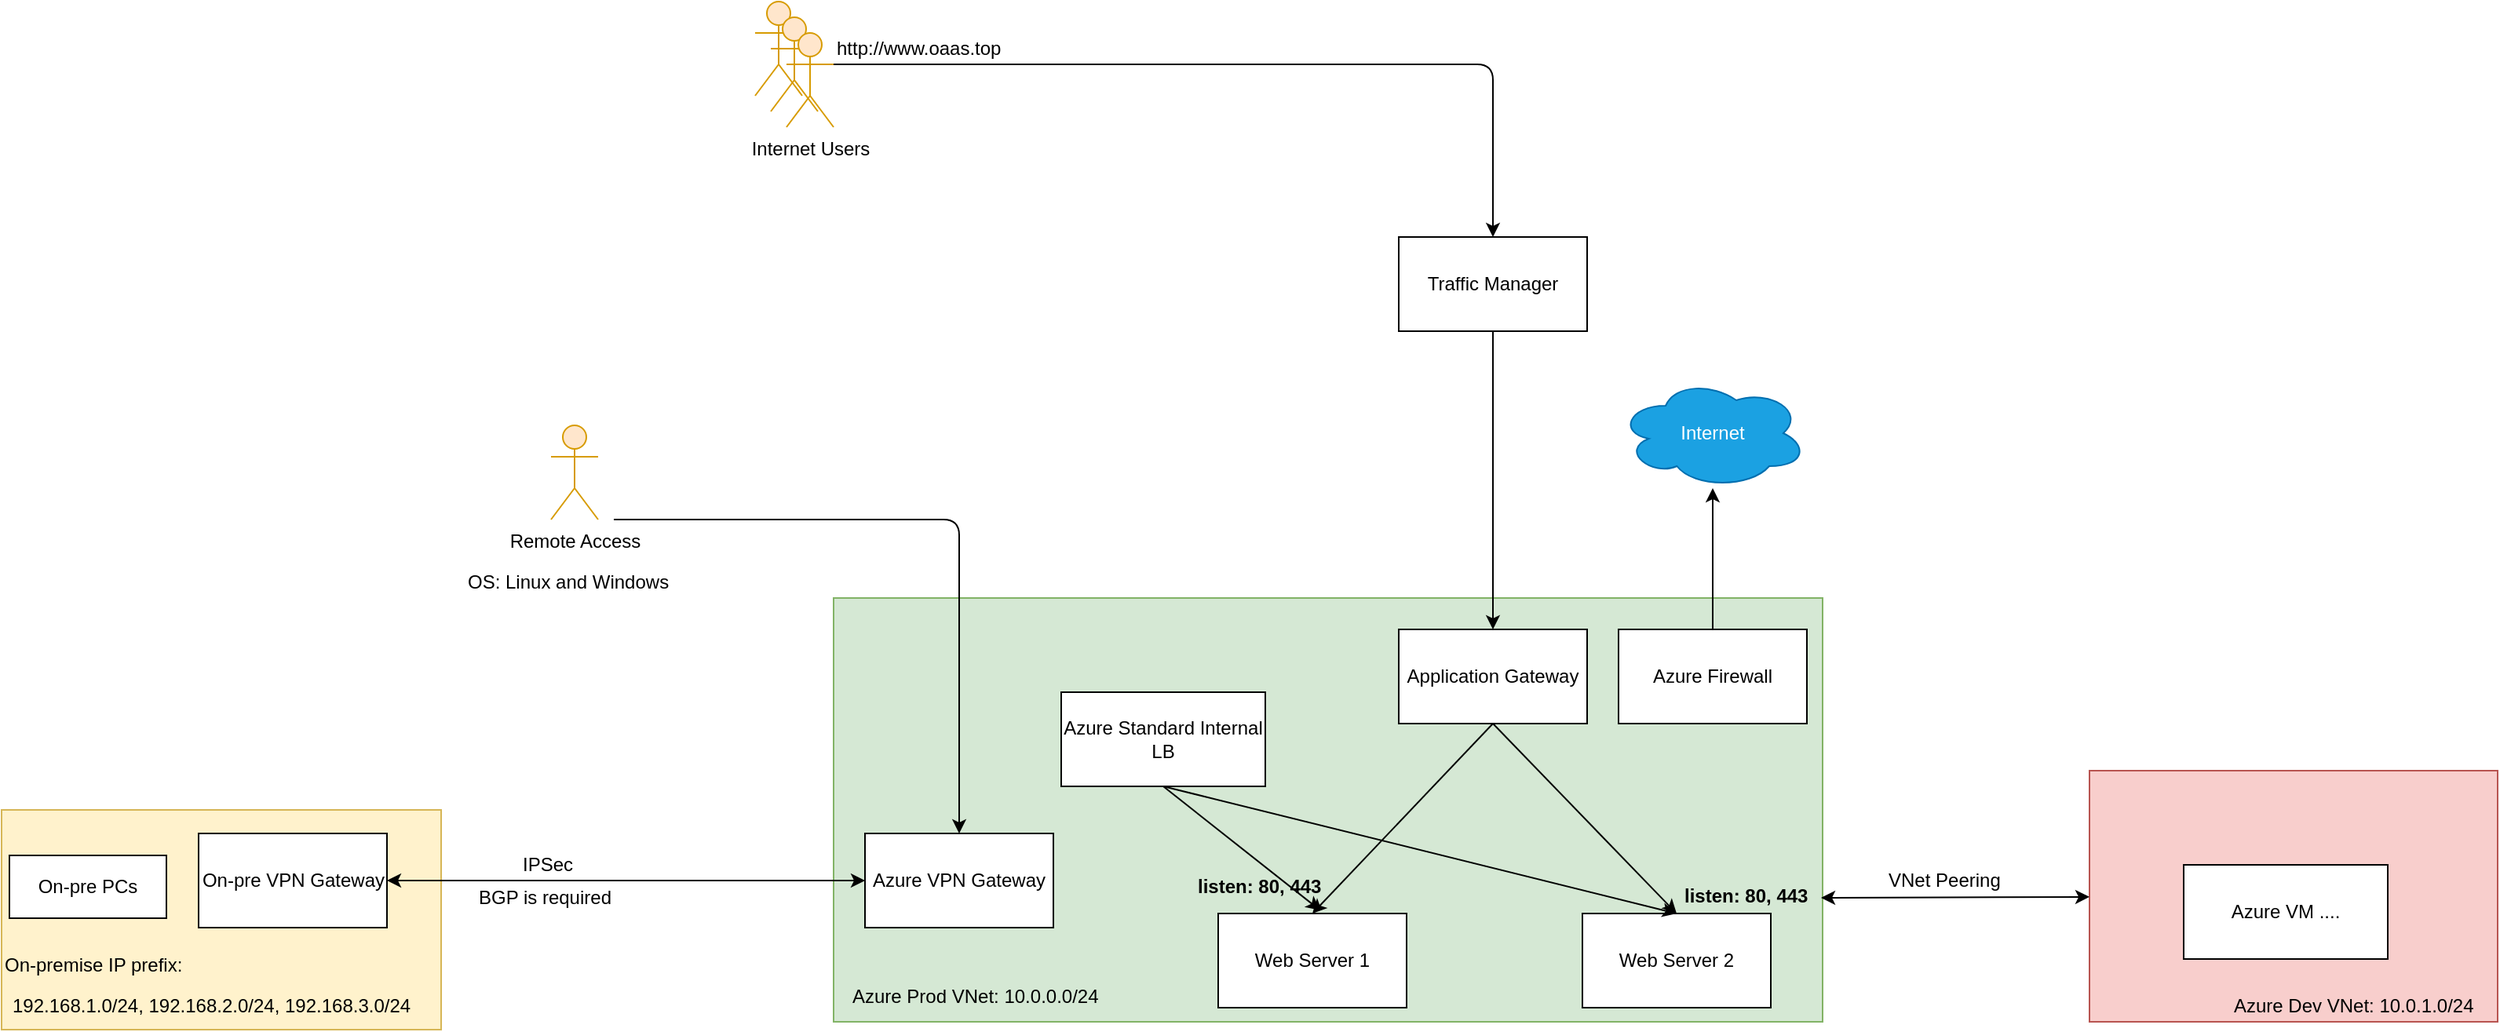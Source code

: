 <mxfile version="10.6.1" type="github"><diagram id="7zFGZ1X7zyjaLbcpimfI" name="第 1 页"><mxGraphModel dx="2865" dy="1187" grid="1" gridSize="10" guides="1" tooltips="1" connect="1" arrows="1" fold="1" page="1" pageScale="1" pageWidth="827" pageHeight="1169" math="0" shadow="0"><root><mxCell id="0"/><mxCell id="1" parent="0"/><mxCell id="TiXDPrmlgx3yGKmL4VJa-19" value="" style="rounded=0;whiteSpace=wrap;html=1;fillColor=#d5e8d4;strokeColor=#82b366;" vertex="1" parent="1"><mxGeometry x="290" y="390" width="630" height="270" as="geometry"/></mxCell><mxCell id="TiXDPrmlgx3yGKmL4VJa-2" value="Traffic Manager" style="rounded=0;whiteSpace=wrap;html=1;" vertex="1" parent="1"><mxGeometry x="650" y="160" width="120" height="60" as="geometry"/></mxCell><mxCell id="TiXDPrmlgx3yGKmL4VJa-3" value="Web Server 1" style="rounded=0;whiteSpace=wrap;html=1;" vertex="1" parent="1"><mxGeometry x="535" y="591" width="120" height="60" as="geometry"/></mxCell><mxCell id="TiXDPrmlgx3yGKmL4VJa-4" value="Application Gateway" style="rounded=0;whiteSpace=wrap;html=1;" vertex="1" parent="1"><mxGeometry x="650" y="410" width="120" height="60" as="geometry"/></mxCell><mxCell id="TiXDPrmlgx3yGKmL4VJa-5" value="&lt;span&gt;Web Server 2&lt;/span&gt;" style="rounded=0;whiteSpace=wrap;html=1;" vertex="1" parent="1"><mxGeometry x="767" y="591" width="120" height="60" as="geometry"/></mxCell><mxCell id="TiXDPrmlgx3yGKmL4VJa-9" value="" style="endArrow=classic;html=1;exitX=0.5;exitY=1;exitDx=0;exitDy=0;entryX=0.5;entryY=0;entryDx=0;entryDy=0;" edge="1" parent="1" source="TiXDPrmlgx3yGKmL4VJa-4" target="TiXDPrmlgx3yGKmL4VJa-3"><mxGeometry width="50" height="50" relative="1" as="geometry"><mxPoint x="1175" y="650" as="sourcePoint"/><mxPoint x="595" y="660" as="targetPoint"/></mxGeometry></mxCell><mxCell id="TiXDPrmlgx3yGKmL4VJa-10" value="" style="endArrow=classic;html=1;exitX=0.5;exitY=1;exitDx=0;exitDy=0;entryX=0.5;entryY=0;entryDx=0;entryDy=0;" edge="1" parent="1" source="TiXDPrmlgx3yGKmL4VJa-4" target="TiXDPrmlgx3yGKmL4VJa-5"><mxGeometry width="50" height="50" relative="1" as="geometry"><mxPoint x="915" y="510" as="sourcePoint"/><mxPoint x="605" y="670" as="targetPoint"/></mxGeometry></mxCell><mxCell id="TiXDPrmlgx3yGKmL4VJa-12" value="" style="endArrow=classic;html=1;entryX=0.5;entryY=0;entryDx=0;entryDy=0;exitX=0.5;exitY=1;exitDx=0;exitDy=0;" edge="1" parent="1" source="TiXDPrmlgx3yGKmL4VJa-2" target="TiXDPrmlgx3yGKmL4VJa-4"><mxGeometry width="50" height="50" relative="1" as="geometry"><mxPoint x="780" y="220" as="sourcePoint"/><mxPoint x="580" y="390" as="targetPoint"/></mxGeometry></mxCell><mxCell id="TiXDPrmlgx3yGKmL4VJa-13" value="&lt;b&gt;listen: 80, 443&lt;/b&gt;" style="text;html=1;resizable=0;points=[];autosize=1;align=left;verticalAlign=top;spacingTop=-4;" vertex="1" parent="1"><mxGeometry x="520" y="564" width="90" height="20" as="geometry"/></mxCell><mxCell id="TiXDPrmlgx3yGKmL4VJa-14" value="&lt;b&gt;listen: 80, 443&lt;/b&gt;" style="text;html=1;resizable=0;points=[];autosize=1;align=left;verticalAlign=top;spacingTop=-4;" vertex="1" parent="1"><mxGeometry x="830" y="570" width="90" height="20" as="geometry"/></mxCell><mxCell id="TiXDPrmlgx3yGKmL4VJa-18" value="Azure VPN Gateway" style="rounded=0;whiteSpace=wrap;html=1;" vertex="1" parent="1"><mxGeometry x="310" y="540" width="120" height="60" as="geometry"/></mxCell><mxCell id="TiXDPrmlgx3yGKmL4VJa-20" value="" style="rounded=0;whiteSpace=wrap;html=1;fillColor=#fff2cc;strokeColor=#d6b656;" vertex="1" parent="1"><mxGeometry x="-240" y="525" width="280" height="140" as="geometry"/></mxCell><mxCell id="TiXDPrmlgx3yGKmL4VJa-21" value="On-pre VPN Gateway" style="rounded=0;whiteSpace=wrap;html=1;" vertex="1" parent="1"><mxGeometry x="-114.5" y="540" width="120" height="60" as="geometry"/></mxCell><mxCell id="TiXDPrmlgx3yGKmL4VJa-22" value="192.168.1.0/24, 192.168.2.0/24, 192.168.3.0/24&lt;br&gt;" style="text;html=1;resizable=0;points=[];autosize=1;align=left;verticalAlign=top;spacingTop=-4;" vertex="1" parent="1"><mxGeometry x="-235" y="640" width="270" height="20" as="geometry"/></mxCell><mxCell id="TiXDPrmlgx3yGKmL4VJa-23" value="" style="endArrow=classic;startArrow=classic;html=1;entryX=0;entryY=0.5;entryDx=0;entryDy=0;" edge="1" parent="1" source="TiXDPrmlgx3yGKmL4VJa-21" target="TiXDPrmlgx3yGKmL4VJa-18"><mxGeometry width="50" height="50" relative="1" as="geometry"><mxPoint x="40" y="570" as="sourcePoint"/><mxPoint x="160" y="840" as="targetPoint"/></mxGeometry></mxCell><mxCell id="TiXDPrmlgx3yGKmL4VJa-24" value="Azure Prod VNet: 10.0.0.0/24" style="text;html=1;resizable=0;points=[];autosize=1;align=left;verticalAlign=top;spacingTop=-4;" vertex="1" parent="1"><mxGeometry x="300" y="634" width="170" height="20" as="geometry"/></mxCell><mxCell id="TiXDPrmlgx3yGKmL4VJa-25" value="On-premise IP prefix:" style="text;html=1;resizable=0;points=[];autosize=1;align=left;verticalAlign=top;spacingTop=-4;" vertex="1" parent="1"><mxGeometry x="-240" y="614" width="130" height="20" as="geometry"/></mxCell><mxCell id="TiXDPrmlgx3yGKmL4VJa-27" value="Remote Access" style="shape=umlActor;verticalLabelPosition=bottom;labelBackgroundColor=#ffffff;verticalAlign=top;html=1;outlineConnect=0;fillColor=#ffe6cc;strokeColor=#d79b00;" vertex="1" parent="1"><mxGeometry x="110" y="280" width="30" height="60" as="geometry"/></mxCell><mxCell id="TiXDPrmlgx3yGKmL4VJa-28" value="" style="endArrow=classic;html=1;entryX=0.5;entryY=0;entryDx=0;entryDy=0;edgeStyle=elbowEdgeStyle;elbow=vertical;" edge="1" parent="1" target="TiXDPrmlgx3yGKmL4VJa-18"><mxGeometry width="50" height="50" relative="1" as="geometry"><mxPoint x="150" y="340" as="sourcePoint"/><mxPoint y="330" as="targetPoint"/><Array as="points"><mxPoint x="230" y="340"/></Array></mxGeometry></mxCell><mxCell id="TiXDPrmlgx3yGKmL4VJa-29" value="On-pre PCs" style="rounded=0;whiteSpace=wrap;html=1;" vertex="1" parent="1"><mxGeometry x="-235" y="554" width="100" height="40" as="geometry"/></mxCell><mxCell id="TiXDPrmlgx3yGKmL4VJa-30" value="IPSec" style="text;html=1;resizable=0;points=[];autosize=1;align=left;verticalAlign=top;spacingTop=-4;" vertex="1" parent="1"><mxGeometry x="90" y="550" width="50" height="20" as="geometry"/></mxCell><mxCell id="TiXDPrmlgx3yGKmL4VJa-31" value="BGP is required" style="text;html=1;resizable=0;points=[];autosize=1;align=left;verticalAlign=top;spacingTop=-4;" vertex="1" parent="1"><mxGeometry x="62" y="571" width="100" height="20" as="geometry"/></mxCell><mxCell id="TiXDPrmlgx3yGKmL4VJa-34" value="" style="shape=umlActor;verticalLabelPosition=bottom;labelBackgroundColor=#ffffff;verticalAlign=top;html=1;outlineConnect=0;fillColor=#ffe6cc;strokeColor=#d79b00;" vertex="1" parent="1"><mxGeometry x="240" y="10" width="30" height="60" as="geometry"/></mxCell><mxCell id="TiXDPrmlgx3yGKmL4VJa-35" value="" style="shape=umlActor;verticalLabelPosition=bottom;labelBackgroundColor=#ffffff;verticalAlign=top;html=1;outlineConnect=0;fillColor=#ffe6cc;strokeColor=#d79b00;" vertex="1" parent="1"><mxGeometry x="250" y="20" width="30" height="60" as="geometry"/></mxCell><mxCell id="TiXDPrmlgx3yGKmL4VJa-36" value="Internet Users" style="shape=umlActor;verticalLabelPosition=bottom;labelBackgroundColor=#ffffff;verticalAlign=top;html=1;outlineConnect=0;fillColor=#ffe6cc;strokeColor=#d79b00;" vertex="1" parent="1"><mxGeometry x="260" y="30" width="30" height="60" as="geometry"/></mxCell><mxCell id="TiXDPrmlgx3yGKmL4VJa-41" value="" style="endArrow=classic;html=1;entryX=0.5;entryY=0;entryDx=0;entryDy=0;edgeStyle=elbowEdgeStyle;elbow=vertical;exitX=1;exitY=0.333;exitDx=0;exitDy=0;exitPerimeter=0;" edge="1" parent="1" source="TiXDPrmlgx3yGKmL4VJa-36" target="TiXDPrmlgx3yGKmL4VJa-2"><mxGeometry width="50" height="50" relative="1" as="geometry"><mxPoint x="-245" y="330" as="sourcePoint"/><mxPoint x="380" y="550" as="targetPoint"/><Array as="points"><mxPoint x="420" y="50"/></Array></mxGeometry></mxCell><mxCell id="TiXDPrmlgx3yGKmL4VJa-42" value="http://www.oaas.top" style="text;html=1;resizable=0;points=[];autosize=1;align=left;verticalAlign=top;spacingTop=-4;" vertex="1" parent="1"><mxGeometry x="290" y="30" width="120" height="20" as="geometry"/></mxCell><mxCell id="TiXDPrmlgx3yGKmL4VJa-44" value="Azure Firewall" style="rounded=0;whiteSpace=wrap;html=1;" vertex="1" parent="1"><mxGeometry x="790" y="410" width="120" height="60" as="geometry"/></mxCell><mxCell id="TiXDPrmlgx3yGKmL4VJa-45" value="" style="endArrow=classic;html=1;exitX=0.5;exitY=0;exitDx=0;exitDy=0;" edge="1" parent="1" source="TiXDPrmlgx3yGKmL4VJa-44" target="TiXDPrmlgx3yGKmL4VJa-46"><mxGeometry width="50" height="50" relative="1" as="geometry"><mxPoint x="1050" y="240" as="sourcePoint"/><mxPoint x="990" y="200" as="targetPoint"/></mxGeometry></mxCell><mxCell id="TiXDPrmlgx3yGKmL4VJa-46" value="Internet" style="ellipse;shape=cloud;whiteSpace=wrap;html=1;fillColor=#1ba1e2;strokeColor=#006EAF;fontColor=#ffffff;" vertex="1" parent="1"><mxGeometry x="790" y="250" width="120" height="70" as="geometry"/></mxCell><mxCell id="TiXDPrmlgx3yGKmL4VJa-47" value="OS: Linux and Windows&lt;br&gt;" style="text;html=1;resizable=0;points=[];autosize=1;align=left;verticalAlign=top;spacingTop=-4;" vertex="1" parent="1"><mxGeometry x="55" y="370" width="140" height="20" as="geometry"/></mxCell><mxCell id="TiXDPrmlgx3yGKmL4VJa-48" value="" style="rounded=0;whiteSpace=wrap;html=1;fillColor=#f8cecc;strokeColor=#b85450;" vertex="1" parent="1"><mxGeometry x="1090" y="500" width="260" height="160" as="geometry"/></mxCell><mxCell id="TiXDPrmlgx3yGKmL4VJa-52" value="Azure Standard Internal LB" style="rounded=0;whiteSpace=wrap;html=1;" vertex="1" parent="1"><mxGeometry x="435" y="450" width="130" height="60" as="geometry"/></mxCell><mxCell id="TiXDPrmlgx3yGKmL4VJa-53" value="Azure VM ...." style="rounded=0;whiteSpace=wrap;html=1;" vertex="1" parent="1"><mxGeometry x="1150" y="560" width="130" height="60" as="geometry"/></mxCell><mxCell id="TiXDPrmlgx3yGKmL4VJa-59" value="" style="endArrow=classic;html=1;exitX=0.5;exitY=1;exitDx=0;exitDy=0;" edge="1" parent="1" source="TiXDPrmlgx3yGKmL4VJa-52"><mxGeometry width="50" height="50" relative="1" as="geometry"><mxPoint x="720" y="480" as="sourcePoint"/><mxPoint x="600" y="589" as="targetPoint"/></mxGeometry></mxCell><mxCell id="TiXDPrmlgx3yGKmL4VJa-60" value="" style="endArrow=classic;html=1;exitX=0.5;exitY=1;exitDx=0;exitDy=0;entryX=0.5;entryY=0;entryDx=0;entryDy=0;" edge="1" parent="1" source="TiXDPrmlgx3yGKmL4VJa-52" target="TiXDPrmlgx3yGKmL4VJa-5"><mxGeometry width="50" height="50" relative="1" as="geometry"><mxPoint x="510" y="520" as="sourcePoint"/><mxPoint x="610" y="599" as="targetPoint"/></mxGeometry></mxCell><mxCell id="TiXDPrmlgx3yGKmL4VJa-61" value="Azure Dev VNet: 10.0.1.0/24" style="text;html=1;resizable=0;points=[];autosize=1;align=left;verticalAlign=top;spacingTop=-4;" vertex="1" parent="1"><mxGeometry x="1180" y="640" width="170" height="20" as="geometry"/></mxCell><mxCell id="TiXDPrmlgx3yGKmL4VJa-62" value="" style="endArrow=classic;startArrow=classic;html=1;exitX=0.989;exitY=0.55;exitDx=0;exitDy=0;exitPerimeter=0;" edge="1" parent="1" source="TiXDPrmlgx3yGKmL4VJa-14" target="TiXDPrmlgx3yGKmL4VJa-48"><mxGeometry width="50" height="50" relative="1" as="geometry"><mxPoint x="-50" y="580" as="sourcePoint"/><mxPoint x="320" y="580" as="targetPoint"/></mxGeometry></mxCell><mxCell id="TiXDPrmlgx3yGKmL4VJa-63" value="VNet Peering" style="text;html=1;resizable=0;points=[];autosize=1;align=left;verticalAlign=top;spacingTop=-4;" vertex="1" parent="1"><mxGeometry x="960" y="560" width="90" height="20" as="geometry"/></mxCell></root></mxGraphModel></diagram></mxfile>